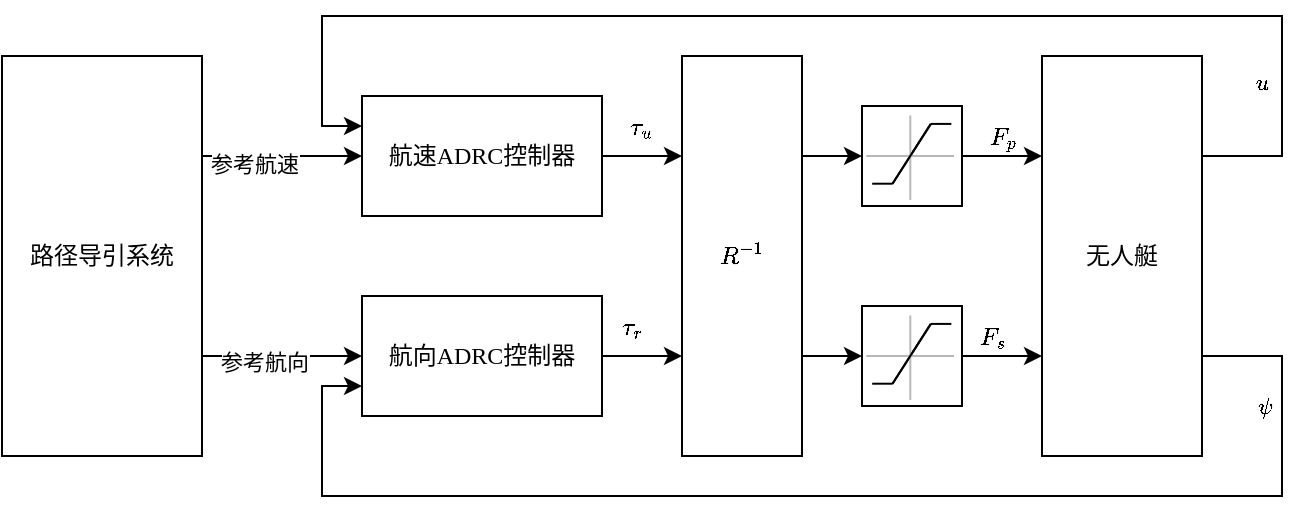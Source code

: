 <mxfile version="16.5.1" type="device"><diagram id="yDpGNnPyyaq0JlPv0NxG" name="第 1 页"><mxGraphModel dx="1609" dy="549" grid="1" gridSize="10" guides="1" tooltips="1" connect="1" arrows="1" fold="1" page="1" pageScale="1" pageWidth="827" pageHeight="1169" math="1" shadow="0"><root><mxCell id="0"/><mxCell id="1" parent="0"/><mxCell id="Jt71-6gWWvck01ONg3tW-11" style="edgeStyle=orthogonalEdgeStyle;rounded=0;orthogonalLoop=1;jettySize=auto;html=1;exitX=1;exitY=0.75;exitDx=0;exitDy=0;entryX=0;entryY=0.5;entryDx=0;entryDy=0;fontFamily=宋体;" parent="1" source="_YWbPSHCXA0ofeTvvhzF-1" target="S5WDACMr8IC9MH9wmVw0-24" edge="1"><mxGeometry relative="1" as="geometry"/></mxCell><mxCell id="Jt71-6gWWvck01ONg3tW-13" style="edgeStyle=orthogonalEdgeStyle;rounded=0;orthogonalLoop=1;jettySize=auto;html=1;exitX=1;exitY=0.25;exitDx=0;exitDy=0;entryX=0;entryY=0.5;entryDx=0;entryDy=0;fontFamily=宋体;" parent="1" source="_YWbPSHCXA0ofeTvvhzF-1" target="S5WDACMr8IC9MH9wmVw0-3" edge="1"><mxGeometry relative="1" as="geometry"/></mxCell><mxCell id="_YWbPSHCXA0ofeTvvhzF-1" value="$$R^{-1}$$" style="rounded=0;whiteSpace=wrap;html=1;fontFamily=宋体;" parent="1" vertex="1"><mxGeometry x="310" y="200" width="60" height="200" as="geometry"/></mxCell><mxCell id="S5WDACMr8IC9MH9wmVw0-22" value="" style="group;fontFamily=宋体;" parent="1" vertex="1" connectable="0"><mxGeometry x="400" y="225" width="50" height="50" as="geometry"/></mxCell><mxCell id="S5WDACMr8IC9MH9wmVw0-3" value="" style="rounded=0;whiteSpace=wrap;html=1;fontFamily=宋体;" parent="S5WDACMr8IC9MH9wmVw0-22" vertex="1"><mxGeometry width="50" height="50" as="geometry"/></mxCell><mxCell id="S5WDACMr8IC9MH9wmVw0-16" value="" style="endArrow=none;html=1;rounded=0;entryX=0.57;entryY=0.15;entryDx=0;entryDy=0;entryPerimeter=0;fontFamily=宋体;" parent="S5WDACMr8IC9MH9wmVw0-22" edge="1"><mxGeometry width="50" height="50" relative="1" as="geometry"><mxPoint x="15.254" y="38.851" as="sourcePoint"/><mxPoint x="34.415" y="8.953" as="targetPoint"/></mxGeometry></mxCell><mxCell id="S5WDACMr8IC9MH9wmVw0-17" value="" style="endArrow=none;html=1;rounded=0;exitX=0.57;exitY=0.15;exitDx=0;exitDy=0;exitPerimeter=0;entryX=0.64;entryY=0.15;entryDx=0;entryDy=0;entryPerimeter=0;fontFamily=宋体;" parent="S5WDACMr8IC9MH9wmVw0-22" edge="1"><mxGeometry width="50" height="50" relative="1" as="geometry"><mxPoint x="34.415" y="8.953" as="sourcePoint"/><mxPoint x="44.678" y="8.953" as="targetPoint"/></mxGeometry></mxCell><mxCell id="S5WDACMr8IC9MH9wmVw0-18" value="" style="endArrow=none;html=1;rounded=0;exitX=0.35;exitY=0.34;exitDx=0;exitDy=0;exitPerimeter=0;fillColor=#f5f5f5;strokeColor=#B8B8B8;fontFamily=宋体;" parent="S5WDACMr8IC9MH9wmVw0-22" edge="1"><mxGeometry width="50" height="50" relative="1" as="geometry"><mxPoint x="2.161" y="25" as="sourcePoint"/><mxPoint x="46" y="25" as="targetPoint"/></mxGeometry></mxCell><mxCell id="S5WDACMr8IC9MH9wmVw0-19" value="" style="endArrow=none;html=1;rounded=0;exitX=0.5;exitY=0.1;exitDx=0;exitDy=0;exitPerimeter=0;entryX=0.5;entryY=0.6;entryDx=0;entryDy=0;entryPerimeter=0;fillColor=#f5f5f5;strokeColor=#B8B8B8;fontFamily=宋体;" parent="S5WDACMr8IC9MH9wmVw0-22" edge="1"><mxGeometry width="50" height="50" relative="1" as="geometry"><mxPoint x="24.153" y="4.73" as="sourcePoint"/><mxPoint x="24.153" y="46.959" as="targetPoint"/></mxGeometry></mxCell><mxCell id="S5WDACMr8IC9MH9wmVw0-20" value="" style="endArrow=none;html=1;rounded=0;entryX=0.57;entryY=0.15;entryDx=0;entryDy=0;entryPerimeter=0;fontFamily=宋体;" parent="S5WDACMr8IC9MH9wmVw0-22" edge="1"><mxGeometry width="50" height="50" relative="1" as="geometry"><mxPoint x="15.254" y="38.851" as="sourcePoint"/><mxPoint x="34.415" y="8.953" as="targetPoint"/></mxGeometry></mxCell><mxCell id="S5WDACMr8IC9MH9wmVw0-21" value="" style="endArrow=none;html=1;rounded=0;exitX=0.57;exitY=0.15;exitDx=0;exitDy=0;exitPerimeter=0;entryX=0.64;entryY=0.15;entryDx=0;entryDy=0;entryPerimeter=0;fontFamily=宋体;" parent="S5WDACMr8IC9MH9wmVw0-22" edge="1"><mxGeometry width="50" height="50" relative="1" as="geometry"><mxPoint x="5.085" y="38.851" as="sourcePoint"/><mxPoint x="15.347" y="38.851" as="targetPoint"/></mxGeometry></mxCell><mxCell id="S5WDACMr8IC9MH9wmVw0-23" value="" style="group;fontFamily=宋体;" parent="1" vertex="1" connectable="0"><mxGeometry x="400" y="325" width="50" height="50" as="geometry"/></mxCell><mxCell id="S5WDACMr8IC9MH9wmVw0-24" value="" style="rounded=0;whiteSpace=wrap;html=1;fontFamily=宋体;" parent="S5WDACMr8IC9MH9wmVw0-23" vertex="1"><mxGeometry width="50" height="50" as="geometry"/></mxCell><mxCell id="S5WDACMr8IC9MH9wmVw0-25" value="" style="endArrow=none;html=1;rounded=0;entryX=0.57;entryY=0.15;entryDx=0;entryDy=0;entryPerimeter=0;fontFamily=宋体;" parent="S5WDACMr8IC9MH9wmVw0-23" edge="1"><mxGeometry width="50" height="50" relative="1" as="geometry"><mxPoint x="15.254" y="38.851" as="sourcePoint"/><mxPoint x="34.415" y="8.953" as="targetPoint"/></mxGeometry></mxCell><mxCell id="S5WDACMr8IC9MH9wmVw0-26" value="" style="endArrow=none;html=1;rounded=0;exitX=0.57;exitY=0.15;exitDx=0;exitDy=0;exitPerimeter=0;entryX=0.64;entryY=0.15;entryDx=0;entryDy=0;entryPerimeter=0;fontFamily=宋体;" parent="S5WDACMr8IC9MH9wmVw0-23" edge="1"><mxGeometry width="50" height="50" relative="1" as="geometry"><mxPoint x="34.415" y="8.953" as="sourcePoint"/><mxPoint x="44.678" y="8.953" as="targetPoint"/></mxGeometry></mxCell><mxCell id="S5WDACMr8IC9MH9wmVw0-27" value="" style="endArrow=none;html=1;rounded=0;exitX=0.35;exitY=0.34;exitDx=0;exitDy=0;exitPerimeter=0;fillColor=#f5f5f5;strokeColor=#B8B8B8;fontFamily=宋体;" parent="S5WDACMr8IC9MH9wmVw0-23" edge="1"><mxGeometry width="50" height="50" relative="1" as="geometry"><mxPoint x="2.161" y="25" as="sourcePoint"/><mxPoint x="46" y="25" as="targetPoint"/></mxGeometry></mxCell><mxCell id="S5WDACMr8IC9MH9wmVw0-28" value="" style="endArrow=none;html=1;rounded=0;exitX=0.5;exitY=0.1;exitDx=0;exitDy=0;exitPerimeter=0;entryX=0.5;entryY=0.6;entryDx=0;entryDy=0;entryPerimeter=0;fillColor=#f5f5f5;strokeColor=#B8B8B8;fontFamily=宋体;" parent="S5WDACMr8IC9MH9wmVw0-23" edge="1"><mxGeometry width="50" height="50" relative="1" as="geometry"><mxPoint x="24.153" y="4.73" as="sourcePoint"/><mxPoint x="24.153" y="46.959" as="targetPoint"/></mxGeometry></mxCell><mxCell id="S5WDACMr8IC9MH9wmVw0-29" value="" style="endArrow=none;html=1;rounded=0;entryX=0.57;entryY=0.15;entryDx=0;entryDy=0;entryPerimeter=0;fontFamily=宋体;" parent="S5WDACMr8IC9MH9wmVw0-23" edge="1"><mxGeometry width="50" height="50" relative="1" as="geometry"><mxPoint x="15.254" y="38.851" as="sourcePoint"/><mxPoint x="34.415" y="8.953" as="targetPoint"/></mxGeometry></mxCell><mxCell id="S5WDACMr8IC9MH9wmVw0-30" value="" style="endArrow=none;html=1;rounded=0;exitX=0.57;exitY=0.15;exitDx=0;exitDy=0;exitPerimeter=0;entryX=0.64;entryY=0.15;entryDx=0;entryDy=0;entryPerimeter=0;fontFamily=宋体;" parent="S5WDACMr8IC9MH9wmVw0-23" edge="1"><mxGeometry width="50" height="50" relative="1" as="geometry"><mxPoint x="5.085" y="38.851" as="sourcePoint"/><mxPoint x="15.347" y="38.851" as="targetPoint"/></mxGeometry></mxCell><mxCell id="Jt71-6gWWvck01ONg3tW-2" style="edgeStyle=orthogonalEdgeStyle;rounded=0;orthogonalLoop=1;jettySize=auto;html=1;exitX=1;exitY=0.25;exitDx=0;exitDy=0;entryX=0;entryY=0.25;entryDx=0;entryDy=0;fontFamily=宋体;" parent="1" source="Jt71-6gWWvck01ONg3tW-1" target="Jt71-6gWWvck01ONg3tW-3" edge="1"><mxGeometry relative="1" as="geometry"><mxPoint x="190" y="160" as="targetPoint"/><Array as="points"><mxPoint x="610" y="250"/><mxPoint x="610" y="180"/><mxPoint x="130" y="180"/><mxPoint x="130" y="235"/></Array></mxGeometry></mxCell><mxCell id="Jt71-6gWWvck01ONg3tW-25" value="$$u$$&lt;br&gt;" style="edgeLabel;html=1;align=center;verticalAlign=middle;resizable=0;points=[];fontFamily=宋体;" parent="Jt71-6gWWvck01ONg3tW-2" vertex="1" connectable="0"><mxGeometry x="-0.86" y="-3" relative="1" as="geometry"><mxPoint x="-13" y="-24" as="offset"/></mxGeometry></mxCell><mxCell id="Jt71-6gWWvck01ONg3tW-16" style="edgeStyle=orthogonalEdgeStyle;rounded=0;orthogonalLoop=1;jettySize=auto;html=1;exitX=1;exitY=0.75;exitDx=0;exitDy=0;entryX=0;entryY=0.75;entryDx=0;entryDy=0;fontFamily=宋体;" parent="1" source="Jt71-6gWWvck01ONg3tW-1" target="Jt71-6gWWvck01ONg3tW-4" edge="1"><mxGeometry relative="1" as="geometry"><Array as="points"><mxPoint x="610" y="350"/><mxPoint x="610" y="420"/><mxPoint x="130" y="420"/><mxPoint x="130" y="365"/></Array></mxGeometry></mxCell><mxCell id="Jt71-6gWWvck01ONg3tW-27" value="$$\psi$$" style="edgeLabel;html=1;align=center;verticalAlign=middle;resizable=0;points=[];fontFamily=宋体;" parent="Jt71-6gWWvck01ONg3tW-16" vertex="1" connectable="0"><mxGeometry x="-0.927" y="2" relative="1" as="geometry"><mxPoint x="6" y="27" as="offset"/></mxGeometry></mxCell><mxCell id="Jt71-6gWWvck01ONg3tW-1" value="无人艇" style="rounded=0;whiteSpace=wrap;html=1;fontFamily=宋体;" parent="1" vertex="1"><mxGeometry x="490" y="200" width="80" height="200" as="geometry"/></mxCell><mxCell id="Jt71-6gWWvck01ONg3tW-8" style="edgeStyle=orthogonalEdgeStyle;rounded=0;orthogonalLoop=1;jettySize=auto;html=1;exitX=1;exitY=0.5;exitDx=0;exitDy=0;entryX=0;entryY=0.25;entryDx=0;entryDy=0;fontFamily=宋体;" parent="1" source="Jt71-6gWWvck01ONg3tW-3" target="_YWbPSHCXA0ofeTvvhzF-1" edge="1"><mxGeometry relative="1" as="geometry"/></mxCell><mxCell id="Jt71-6gWWvck01ONg3tW-3" value="航速ADRC控制器" style="rounded=0;whiteSpace=wrap;html=1;fontFamily=宋体;" parent="1" vertex="1"><mxGeometry x="150" y="220" width="120" height="60" as="geometry"/></mxCell><mxCell id="Jt71-6gWWvck01ONg3tW-10" style="edgeStyle=orthogonalEdgeStyle;rounded=0;orthogonalLoop=1;jettySize=auto;html=1;exitX=1;exitY=0.5;exitDx=0;exitDy=0;entryX=0;entryY=0.75;entryDx=0;entryDy=0;fontFamily=宋体;" parent="1" source="Jt71-6gWWvck01ONg3tW-4" target="_YWbPSHCXA0ofeTvvhzF-1" edge="1"><mxGeometry relative="1" as="geometry"/></mxCell><mxCell id="Jt71-6gWWvck01ONg3tW-4" value="航向ADRC控制器" style="rounded=0;whiteSpace=wrap;html=1;fontFamily=宋体;" parent="1" vertex="1"><mxGeometry x="150" y="320" width="120" height="60" as="geometry"/></mxCell><mxCell id="Jt71-6gWWvck01ONg3tW-17" style="edgeStyle=orthogonalEdgeStyle;rounded=0;orthogonalLoop=1;jettySize=auto;html=1;exitX=1;exitY=0.25;exitDx=0;exitDy=0;entryX=0;entryY=0.5;entryDx=0;entryDy=0;fontFamily=宋体;" parent="1" source="Jt71-6gWWvck01ONg3tW-5" target="Jt71-6gWWvck01ONg3tW-3" edge="1"><mxGeometry relative="1" as="geometry"/></mxCell><mxCell id="Jt71-6gWWvck01ONg3tW-19" value="参考航速" style="edgeLabel;html=1;align=center;verticalAlign=middle;resizable=0;points=[];fontFamily=宋体;" parent="Jt71-6gWWvck01ONg3tW-17" vertex="1" connectable="0"><mxGeometry x="-0.35" y="-4" relative="1" as="geometry"><mxPoint as="offset"/></mxGeometry></mxCell><mxCell id="Jt71-6gWWvck01ONg3tW-18" style="edgeStyle=orthogonalEdgeStyle;rounded=0;orthogonalLoop=1;jettySize=auto;html=1;exitX=1;exitY=0.75;exitDx=0;exitDy=0;entryX=0;entryY=0.5;entryDx=0;entryDy=0;fontFamily=宋体;" parent="1" source="Jt71-6gWWvck01ONg3tW-5" target="Jt71-6gWWvck01ONg3tW-4" edge="1"><mxGeometry relative="1" as="geometry"/></mxCell><mxCell id="Jt71-6gWWvck01ONg3tW-20" value="参考航向" style="edgeLabel;html=1;align=center;verticalAlign=middle;resizable=0;points=[];fontFamily=宋体;" parent="Jt71-6gWWvck01ONg3tW-18" vertex="1" connectable="0"><mxGeometry x="-0.233" y="-3" relative="1" as="geometry"><mxPoint as="offset"/></mxGeometry></mxCell><mxCell id="Jt71-6gWWvck01ONg3tW-5" value="路径导引系统" style="rounded=0;whiteSpace=wrap;html=1;fontFamily=宋体;" parent="1" vertex="1"><mxGeometry x="-30" y="200" width="100" height="200" as="geometry"/></mxCell><mxCell id="Jt71-6gWWvck01ONg3tW-14" style="edgeStyle=orthogonalEdgeStyle;rounded=0;orthogonalLoop=1;jettySize=auto;html=1;exitX=1;exitY=0.5;exitDx=0;exitDy=0;entryX=0;entryY=0.25;entryDx=0;entryDy=0;fontFamily=宋体;" parent="1" source="S5WDACMr8IC9MH9wmVw0-3" target="Jt71-6gWWvck01ONg3tW-1" edge="1"><mxGeometry relative="1" as="geometry"/></mxCell><mxCell id="Jt71-6gWWvck01ONg3tW-15" style="edgeStyle=orthogonalEdgeStyle;rounded=0;orthogonalLoop=1;jettySize=auto;html=1;exitX=1;exitY=0.5;exitDx=0;exitDy=0;entryX=0;entryY=0.75;entryDx=0;entryDy=0;fontFamily=宋体;" parent="1" source="S5WDACMr8IC9MH9wmVw0-24" target="Jt71-6gWWvck01ONg3tW-1" edge="1"><mxGeometry relative="1" as="geometry"/></mxCell><mxCell id="Jt71-6gWWvck01ONg3tW-21" value="$$\tau_u$$" style="text;html=1;strokeColor=none;fillColor=none;align=center;verticalAlign=middle;whiteSpace=wrap;rounded=0;fontFamily=宋体;" parent="1" vertex="1"><mxGeometry x="260" y="220" width="60" height="30" as="geometry"/></mxCell><mxCell id="Jt71-6gWWvck01ONg3tW-22" value="$$\tau_r$$" style="text;html=1;align=center;verticalAlign=middle;resizable=0;points=[];autosize=1;strokeColor=none;fillColor=none;fontFamily=宋体;" parent="1" vertex="1"><mxGeometry x="245" y="325" width="80" height="20" as="geometry"/></mxCell><mxCell id="Jt71-6gWWvck01ONg3tW-23" value="$$F_p$$" style="text;html=1;align=center;verticalAlign=middle;resizable=0;points=[];autosize=1;strokeColor=none;fillColor=none;fontFamily=宋体;" parent="1" vertex="1"><mxGeometry x="440" y="230" width="60" height="20" as="geometry"/></mxCell><mxCell id="Jt71-6gWWvck01ONg3tW-24" value="$$F_s&lt;br&gt;$$" style="text;html=1;align=center;verticalAlign=middle;resizable=0;points=[];autosize=1;strokeColor=none;fillColor=none;fontFamily=宋体;" parent="1" vertex="1"><mxGeometry x="440" y="325" width="50" height="30" as="geometry"/></mxCell></root></mxGraphModel></diagram></mxfile>
